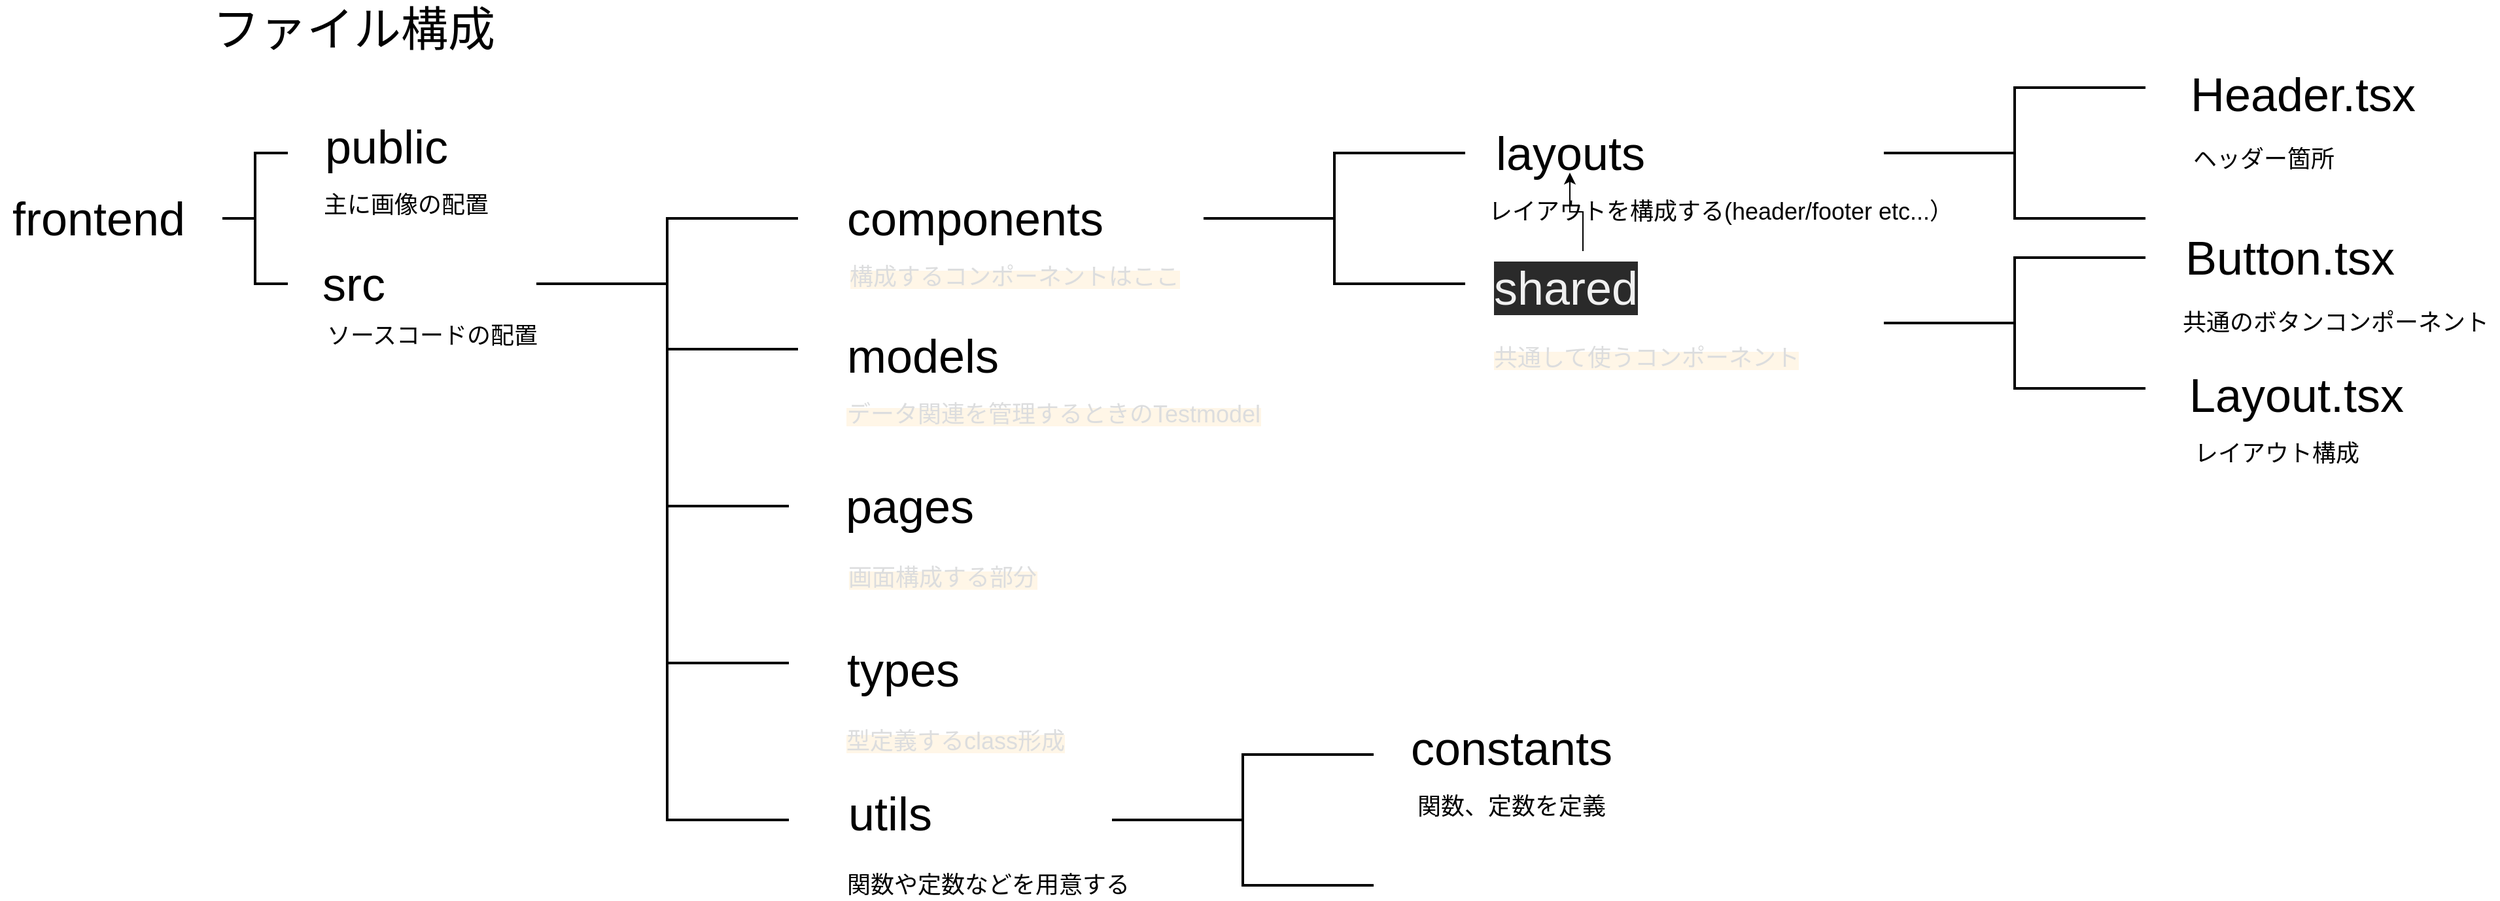 <mxfile>
    <diagram id="L1DnZeMkLz-El_IxWDrR" name="ページ1">
        <mxGraphModel dx="3469" dy="673" grid="1" gridSize="10" guides="1" tooltips="1" connect="1" arrows="1" fold="1" page="1" pageScale="1" pageWidth="827" pageHeight="1169" math="0" shadow="0">
            <root>
                <mxCell id="0"/>
                <mxCell id="1" parent="0"/>
                <mxCell id="11" value="&lt;span style=&quot;font-size: 36px&quot;&gt;ファイル構成&lt;/span&gt;" style="text;html=1;align=center;verticalAlign=middle;resizable=0;points=[];autosize=1;strokeColor=none;" vertex="1" parent="1">
                    <mxGeometry x="-1355" y="160" width="230" height="30" as="geometry"/>
                </mxCell>
                <mxCell id="12" value="" style="strokeWidth=2;html=1;shape=mxgraph.flowchart.annotation_2;align=left;labelPosition=right;pointerEvents=1;" vertex="1" parent="1">
                    <mxGeometry x="-1340" y="270" width="50" height="100" as="geometry"/>
                </mxCell>
                <mxCell id="13" value="&lt;font style=&quot;font-size: 36px&quot;&gt;frontend&lt;/font&gt;" style="text;html=1;align=center;verticalAlign=middle;resizable=0;points=[];autosize=1;strokeColor=none;" vertex="1" parent="1">
                    <mxGeometry x="-1510" y="305" width="150" height="30" as="geometry"/>
                </mxCell>
                <mxCell id="21" value="&lt;font style=&quot;font-size: 36px&quot;&gt;public&lt;/font&gt;" style="text;html=1;align=center;verticalAlign=middle;resizable=0;points=[];autosize=1;strokeColor=none;" vertex="1" parent="1">
                    <mxGeometry x="-1270" y="250" width="110" height="30" as="geometry"/>
                </mxCell>
                <mxCell id="22" value="&lt;font style=&quot;font-size: 18px&quot;&gt;主に画像の配置&lt;/font&gt;" style="text;html=1;align=center;verticalAlign=middle;resizable=0;points=[];autosize=1;strokeColor=none;" vertex="1" parent="1">
                    <mxGeometry x="-1270" y="300" width="140" height="20" as="geometry"/>
                </mxCell>
                <mxCell id="23" value="&lt;font style=&quot;font-size: 36px&quot;&gt;src&lt;/font&gt;" style="text;html=1;align=center;verticalAlign=middle;resizable=0;points=[];autosize=1;strokeColor=none;" vertex="1" parent="1">
                    <mxGeometry x="-1270" y="355" width="60" height="30" as="geometry"/>
                </mxCell>
                <mxCell id="25" value="&lt;font style=&quot;font-size: 18px&quot;&gt;ソースコードの配置&lt;/font&gt;" style="text;html=1;align=center;verticalAlign=middle;resizable=0;points=[];autosize=1;strokeColor=none;" vertex="1" parent="1">
                    <mxGeometry x="-1270" y="400" width="180" height="20" as="geometry"/>
                </mxCell>
                <mxCell id="26" value="&lt;font style=&quot;font-size: 36px&quot;&gt;components&lt;/font&gt;" style="text;html=1;align=center;verticalAlign=middle;resizable=0;points=[];autosize=1;strokeColor=none;" vertex="1" parent="1">
                    <mxGeometry x="-870" y="305" width="210" height="30" as="geometry"/>
                </mxCell>
                <mxCell id="31" value="" style="strokeWidth=2;html=1;shape=mxgraph.flowchart.annotation_2;align=left;labelPosition=right;pointerEvents=1;" vertex="1" parent="1">
                    <mxGeometry x="-1100" y="320" width="200" height="100" as="geometry"/>
                </mxCell>
                <mxCell id="32" value="&lt;span style=&quot;color: rgb(220 , 221 , 222) ; font-family: &amp;#34;whitney&amp;#34; , &amp;#34;hiragino sans&amp;#34; , &amp;#34;ヒラギノ角ゴ  pron w3&amp;#34; , &amp;#34;hiragino kaku gothic pron&amp;#34; , , &amp;#34;meiryo&amp;#34; , &amp;#34;osaka&amp;#34; , &amp;#34;ms pgothic&amp;#34; , &amp;#34;helvetica neue&amp;#34; , &amp;#34;helvetica&amp;#34; , &amp;#34;arial&amp;#34; , sans-serif ; text-align: left ; background-color: rgba(250 , 168 , 26 , 0.1)&quot;&gt;&lt;font style=&quot;font-size: 18px&quot;&gt;構成するコンポーネントはここ&lt;/font&gt;&lt;/span&gt;" style="text;html=1;align=center;verticalAlign=middle;resizable=0;points=[];autosize=1;strokeColor=none;" vertex="1" parent="1">
                    <mxGeometry x="-870" y="355" width="270" height="20" as="geometry"/>
                </mxCell>
                <mxCell id="34" value="&lt;font style=&quot;font-size: 36px&quot;&gt;models&lt;/font&gt;" style="text;html=1;align=center;verticalAlign=middle;resizable=0;points=[];autosize=1;strokeColor=none;" vertex="1" parent="1">
                    <mxGeometry x="-870" y="410" width="130" height="30" as="geometry"/>
                </mxCell>
                <mxCell id="35" value="&lt;span style=&quot;color: rgb(220 , 221 , 222) ; font-family: &amp;#34;whitney&amp;#34; , &amp;#34;hiragino sans&amp;#34; , &amp;#34;ヒラギノ角ゴ  pron w3&amp;#34; , &amp;#34;hiragino kaku gothic pron&amp;#34; , , &amp;#34;meiryo&amp;#34; , &amp;#34;osaka&amp;#34; , &amp;#34;ms pgothic&amp;#34; , &amp;#34;helvetica neue&amp;#34; , &amp;#34;helvetica&amp;#34; , &amp;#34;arial&amp;#34; , sans-serif ; text-align: left ; background-color: rgba(250 , 168 , 26 , 0.1)&quot;&gt;&lt;font style=&quot;font-size: 18px&quot;&gt;データ関連を管理するときのTestmodel&lt;/font&gt;&lt;/span&gt;" style="text;html=1;align=center;verticalAlign=middle;resizable=0;points=[];autosize=1;strokeColor=none;" vertex="1" parent="1">
                    <mxGeometry x="-870" y="460" width="330" height="20" as="geometry"/>
                </mxCell>
                <mxCell id="36" value="&lt;font style=&quot;font-size: 36px&quot;&gt;pages&lt;/font&gt;" style="text;html=1;align=center;verticalAlign=middle;resizable=0;points=[];autosize=1;strokeColor=none;" vertex="1" parent="1">
                    <mxGeometry x="-870" y="525" width="110" height="30" as="geometry"/>
                </mxCell>
                <mxCell id="45" value="" style="strokeWidth=2;html=1;shape=mxgraph.flowchart.annotation_1;align=left;pointerEvents=1;" vertex="1" parent="1">
                    <mxGeometry x="-1000" y="420" width="93" height="120" as="geometry"/>
                </mxCell>
                <mxCell id="46" value="&lt;span style=&quot;color: rgb(220 , 221 , 222) ; font-family: &amp;#34;whitney&amp;#34; , &amp;#34;hiragino sans&amp;#34; , &amp;#34;ヒラギノ角ゴ  pron w3&amp;#34; , &amp;#34;hiragino kaku gothic pron&amp;#34; , , &amp;#34;meiryo&amp;#34; , &amp;#34;osaka&amp;#34; , &amp;#34;ms pgothic&amp;#34; , &amp;#34;helvetica neue&amp;#34; , &amp;#34;helvetica&amp;#34; , &amp;#34;arial&amp;#34; , sans-serif ; text-align: left ; background-color: rgba(250 , 168 , 26 , 0.1)&quot;&gt;&lt;font style=&quot;font-size: 18px&quot;&gt;画面構成する部分&lt;/font&gt;&lt;/span&gt;" style="text;html=1;align=center;verticalAlign=middle;resizable=0;points=[];autosize=1;strokeColor=none;" vertex="1" parent="1">
                    <mxGeometry x="-870" y="585" width="160" height="20" as="geometry"/>
                </mxCell>
                <mxCell id="47" value="" style="strokeWidth=2;html=1;shape=mxgraph.flowchart.annotation_1;align=left;pointerEvents=1;" vertex="1" parent="1">
                    <mxGeometry x="-1000" y="540" width="93" height="120" as="geometry"/>
                </mxCell>
                <mxCell id="48" value="&lt;font style=&quot;font-size: 36px&quot;&gt;types&lt;/font&gt;" style="text;html=1;align=center;verticalAlign=middle;resizable=0;points=[];autosize=1;strokeColor=none;" vertex="1" parent="1">
                    <mxGeometry x="-870" y="650" width="100" height="30" as="geometry"/>
                </mxCell>
                <mxCell id="49" value="&lt;span style=&quot;color: rgb(220 , 221 , 222) ; text-align: left ; background-color: rgba(250 , 168 , 26 , 0.1)&quot;&gt;&lt;font style=&quot;font-size: 18px&quot;&gt;型定義するclass形成&lt;/font&gt;&lt;/span&gt;" style="text;html=1;align=center;verticalAlign=middle;resizable=0;points=[];autosize=1;strokeColor=none;" vertex="1" parent="1">
                    <mxGeometry x="-870" y="710" width="180" height="20" as="geometry"/>
                </mxCell>
                <mxCell id="50" value="" style="strokeWidth=2;html=1;shape=mxgraph.flowchart.annotation_1;align=left;pointerEvents=1;" vertex="1" parent="1">
                    <mxGeometry x="-1000" y="660" width="93" height="120" as="geometry"/>
                </mxCell>
                <mxCell id="52" value="&lt;font style=&quot;font-size: 36px&quot;&gt;utils&lt;/font&gt;" style="text;html=1;align=center;verticalAlign=middle;resizable=0;points=[];autosize=1;strokeColor=none;" vertex="1" parent="1">
                    <mxGeometry x="-870" y="760" width="80" height="30" as="geometry"/>
                </mxCell>
                <mxCell id="53" value="&lt;font style=&quot;font-size: 18px&quot;&gt;関数や定数などを用意する&lt;/font&gt;" style="text;html=1;align=center;verticalAlign=middle;resizable=0;points=[];autosize=1;strokeColor=none;" vertex="1" parent="1">
                    <mxGeometry x="-870" y="820" width="230" height="20" as="geometry"/>
                </mxCell>
                <mxCell id="54" value="" style="strokeWidth=2;html=1;shape=mxgraph.flowchart.annotation_2;align=left;labelPosition=right;pointerEvents=1;" vertex="1" parent="1">
                    <mxGeometry x="-590" y="270" width="200" height="100" as="geometry"/>
                </mxCell>
                <mxCell id="55" value="&lt;font style=&quot;font-size: 36px&quot;&gt;layouts&lt;/font&gt;" style="text;html=1;align=center;verticalAlign=middle;resizable=0;points=[];autosize=1;strokeColor=none;" vertex="1" parent="1">
                    <mxGeometry x="-375" y="255" width="130" height="30" as="geometry"/>
                </mxCell>
                <mxCell id="56" value="&lt;font style=&quot;font-size: 18px&quot;&gt;レイアウトを構成する(header/footer etc...）&lt;/font&gt;" style="text;html=1;align=center;verticalAlign=middle;resizable=0;points=[];autosize=1;strokeColor=none;" vertex="1" parent="1">
                    <mxGeometry x="-380" y="305" width="370" height="20" as="geometry"/>
                </mxCell>
                <mxCell id="71" value="" style="edgeStyle=orthogonalEdgeStyle;rounded=0;orthogonalLoop=1;jettySize=auto;html=1;" edge="1" parent="1" source="57" target="55">
                    <mxGeometry relative="1" as="geometry"/>
                </mxCell>
                <mxCell id="57" value="&lt;span style=&quot;color: rgb(240 , 240 , 240) ; font-family: &amp;#34;helvetica&amp;#34; ; font-size: 36px ; font-style: normal ; font-weight: 400 ; letter-spacing: normal ; text-align: center ; text-indent: 0px ; text-transform: none ; word-spacing: 0px ; background-color: rgb(42 , 42 , 42) ; display: inline ; float: none&quot;&gt;shared&lt;/span&gt;" style="text;whiteSpace=wrap;html=1;" vertex="1" parent="1">
                    <mxGeometry x="-370" y="345" width="140" height="40" as="geometry"/>
                </mxCell>
                <mxCell id="58" value="&lt;span style=&quot;color: rgb(220 , 221 , 222) ; font-style: normal ; font-weight: 400 ; letter-spacing: normal ; text-align: left ; text-indent: 0px ; text-transform: none ; word-spacing: 0px ; background-color: rgba(250 , 168 , 26 , 0.1) ; display: inline ; float: none&quot;&gt;&lt;font style=&quot;font-size: 18px&quot;&gt;共通して使うコンポーネント&lt;/font&gt;&lt;/span&gt;" style="text;whiteSpace=wrap;html=1;" vertex="1" parent="1">
                    <mxGeometry x="-370" y="410" width="260" height="30" as="geometry"/>
                </mxCell>
                <mxCell id="59" value="&lt;font style=&quot;font-size: 36px&quot;&gt;Header.tsx&lt;/font&gt;" style="text;html=1;align=center;verticalAlign=middle;resizable=0;points=[];autosize=1;strokeColor=none;" vertex="1" parent="1">
                    <mxGeometry x="155" y="210" width="190" height="30" as="geometry"/>
                </mxCell>
                <mxCell id="60" value="" style="strokeWidth=2;html=1;shape=mxgraph.flowchart.annotation_2;align=left;labelPosition=right;pointerEvents=1;" vertex="1" parent="1">
                    <mxGeometry x="-70" y="220" width="200" height="100" as="geometry"/>
                </mxCell>
                <mxCell id="61" value="&lt;font style=&quot;font-size: 18px&quot;&gt;ヘッダー箇所&lt;/font&gt;" style="text;html=1;align=center;verticalAlign=middle;resizable=0;points=[];autosize=1;strokeColor=none;" vertex="1" parent="1">
                    <mxGeometry x="160" y="265" width="120" height="20" as="geometry"/>
                </mxCell>
                <mxCell id="63" value="" style="strokeWidth=2;html=1;shape=mxgraph.flowchart.annotation_2;align=left;labelPosition=right;pointerEvents=1;" vertex="1" parent="1">
                    <mxGeometry x="-70" y="350" width="200" height="100" as="geometry"/>
                </mxCell>
                <mxCell id="64" value="&lt;font style=&quot;font-size: 36px&quot;&gt;Button.tsx&lt;/font&gt;" style="text;html=1;align=center;verticalAlign=middle;resizable=0;points=[];autosize=1;strokeColor=none;" vertex="1" parent="1">
                    <mxGeometry x="150" y="335" width="180" height="30" as="geometry"/>
                </mxCell>
                <mxCell id="65" value="&lt;span style=&quot;font-size: 18px&quot;&gt;共通のボタンコンポーネント&lt;/span&gt;" style="text;html=1;align=center;verticalAlign=middle;resizable=0;points=[];autosize=1;strokeColor=none;" vertex="1" parent="1">
                    <mxGeometry x="150" y="390" width="250" height="20" as="geometry"/>
                </mxCell>
                <mxCell id="66" value="&lt;font style=&quot;font-size: 36px&quot;&gt;Layout.tsx&lt;/font&gt;" style="text;html=1;align=center;verticalAlign=middle;resizable=0;points=[];autosize=1;strokeColor=none;" vertex="1" parent="1">
                    <mxGeometry x="155" y="440" width="180" height="30" as="geometry"/>
                </mxCell>
                <mxCell id="67" value="&lt;span style=&quot;font-size: 18px&quot;&gt;レイアウト構成&lt;/span&gt;" style="text;html=1;align=center;verticalAlign=middle;resizable=0;points=[];autosize=1;strokeColor=none;" vertex="1" parent="1">
                    <mxGeometry x="160" y="490" width="140" height="20" as="geometry"/>
                </mxCell>
                <mxCell id="68" value="" style="strokeWidth=2;html=1;shape=mxgraph.flowchart.annotation_2;align=left;labelPosition=right;pointerEvents=1;" vertex="1" parent="1">
                    <mxGeometry x="-660" y="730" width="200" height="100" as="geometry"/>
                </mxCell>
                <mxCell id="70" value="&lt;font style=&quot;font-size: 36px&quot;&gt;constants&lt;/font&gt;" style="text;html=1;align=center;verticalAlign=middle;resizable=0;points=[];autosize=1;strokeColor=none;" vertex="1" parent="1">
                    <mxGeometry x="-440" y="710" width="170" height="30" as="geometry"/>
                </mxCell>
                <mxCell id="72" value="&lt;span style=&quot;font-size: 18px&quot;&gt;関数、定数を定義&lt;/span&gt;" style="text;html=1;align=center;verticalAlign=middle;resizable=0;points=[];autosize=1;strokeColor=none;" vertex="1" parent="1">
                    <mxGeometry x="-435" y="760" width="160" height="20" as="geometry"/>
                </mxCell>
            </root>
        </mxGraphModel>
    </diagram>
</mxfile>